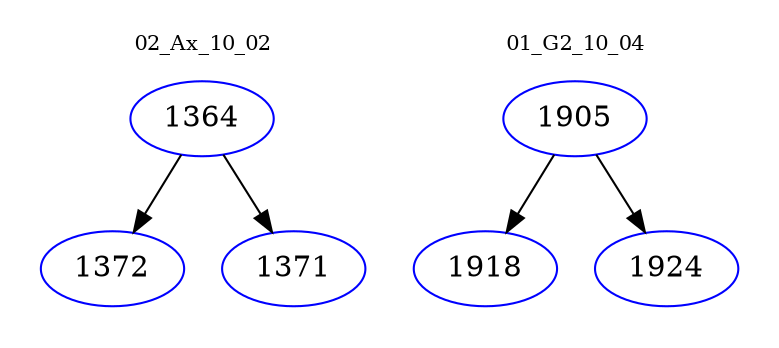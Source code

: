 digraph{
subgraph cluster_0 {
color = white
label = "02_Ax_10_02";
fontsize=10;
T0_1364 [label="1364", color="blue"]
T0_1364 -> T0_1372 [color="black"]
T0_1372 [label="1372", color="blue"]
T0_1364 -> T0_1371 [color="black"]
T0_1371 [label="1371", color="blue"]
}
subgraph cluster_1 {
color = white
label = "01_G2_10_04";
fontsize=10;
T1_1905 [label="1905", color="blue"]
T1_1905 -> T1_1918 [color="black"]
T1_1918 [label="1918", color="blue"]
T1_1905 -> T1_1924 [color="black"]
T1_1924 [label="1924", color="blue"]
}
}
